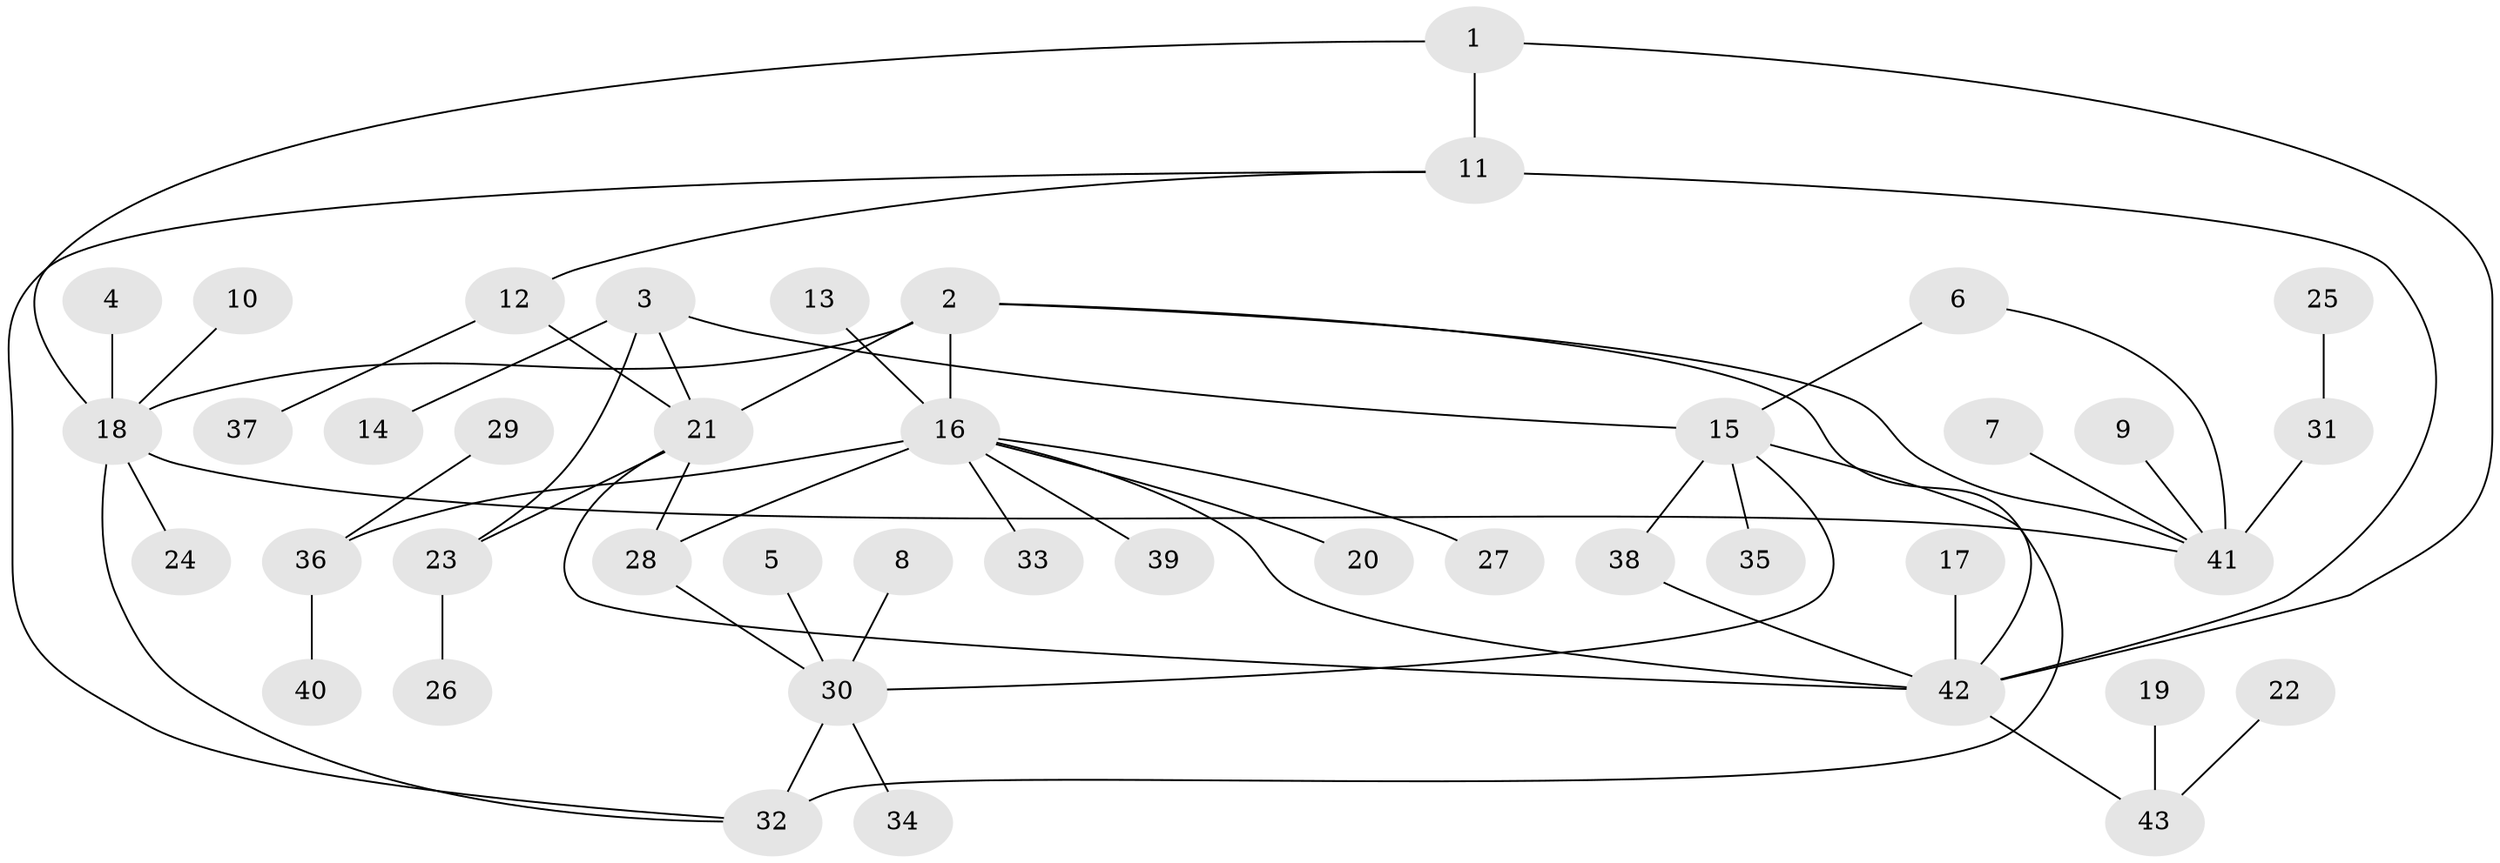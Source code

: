 // original degree distribution, {13: 0.011627906976744186, 3: 0.06976744186046512, 6: 0.046511627906976744, 11: 0.011627906976744186, 4: 0.05813953488372093, 7: 0.023255813953488372, 9: 0.023255813953488372, 5: 0.03488372093023256, 8: 0.023255813953488372, 2: 0.12790697674418605, 1: 0.5697674418604651}
// Generated by graph-tools (version 1.1) at 2025/02/03/09/25 03:02:52]
// undirected, 43 vertices, 56 edges
graph export_dot {
graph [start="1"]
  node [color=gray90,style=filled];
  1;
  2;
  3;
  4;
  5;
  6;
  7;
  8;
  9;
  10;
  11;
  12;
  13;
  14;
  15;
  16;
  17;
  18;
  19;
  20;
  21;
  22;
  23;
  24;
  25;
  26;
  27;
  28;
  29;
  30;
  31;
  32;
  33;
  34;
  35;
  36;
  37;
  38;
  39;
  40;
  41;
  42;
  43;
  1 -- 11 [weight=2.0];
  1 -- 18 [weight=1.0];
  1 -- 42 [weight=1.0];
  2 -- 16 [weight=1.0];
  2 -- 18 [weight=2.0];
  2 -- 21 [weight=1.0];
  2 -- 41 [weight=1.0];
  2 -- 42 [weight=1.0];
  3 -- 14 [weight=1.0];
  3 -- 15 [weight=1.0];
  3 -- 21 [weight=1.0];
  3 -- 23 [weight=2.0];
  4 -- 18 [weight=1.0];
  5 -- 30 [weight=1.0];
  6 -- 15 [weight=1.0];
  6 -- 41 [weight=1.0];
  7 -- 41 [weight=1.0];
  8 -- 30 [weight=1.0];
  9 -- 41 [weight=1.0];
  10 -- 18 [weight=1.0];
  11 -- 12 [weight=1.0];
  11 -- 32 [weight=1.0];
  11 -- 42 [weight=2.0];
  12 -- 21 [weight=1.0];
  12 -- 37 [weight=1.0];
  13 -- 16 [weight=1.0];
  15 -- 30 [weight=2.0];
  15 -- 32 [weight=1.0];
  15 -- 35 [weight=1.0];
  15 -- 38 [weight=1.0];
  16 -- 20 [weight=1.0];
  16 -- 27 [weight=1.0];
  16 -- 28 [weight=3.0];
  16 -- 33 [weight=1.0];
  16 -- 36 [weight=1.0];
  16 -- 39 [weight=1.0];
  16 -- 42 [weight=1.0];
  17 -- 42 [weight=1.0];
  18 -- 24 [weight=1.0];
  18 -- 32 [weight=1.0];
  18 -- 41 [weight=2.0];
  19 -- 43 [weight=1.0];
  21 -- 23 [weight=2.0];
  21 -- 28 [weight=1.0];
  21 -- 42 [weight=1.0];
  22 -- 43 [weight=1.0];
  23 -- 26 [weight=1.0];
  25 -- 31 [weight=1.0];
  28 -- 30 [weight=1.0];
  29 -- 36 [weight=1.0];
  30 -- 32 [weight=2.0];
  30 -- 34 [weight=1.0];
  31 -- 41 [weight=1.0];
  36 -- 40 [weight=1.0];
  38 -- 42 [weight=1.0];
  42 -- 43 [weight=1.0];
}
